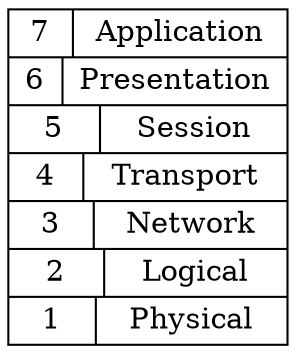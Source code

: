 digraph OSI_model {
	rankdir=TB
	node [shape=record];
		struct1 [shape=record, label="{{7|<f0> Application}|{6|<f1> Presentation}|{5|<f2> Session}|{4|<f3> Transport}|{3|<f4> Network}|{2|<f5> Logical}|{1|<f6> Physical}}"]
}
